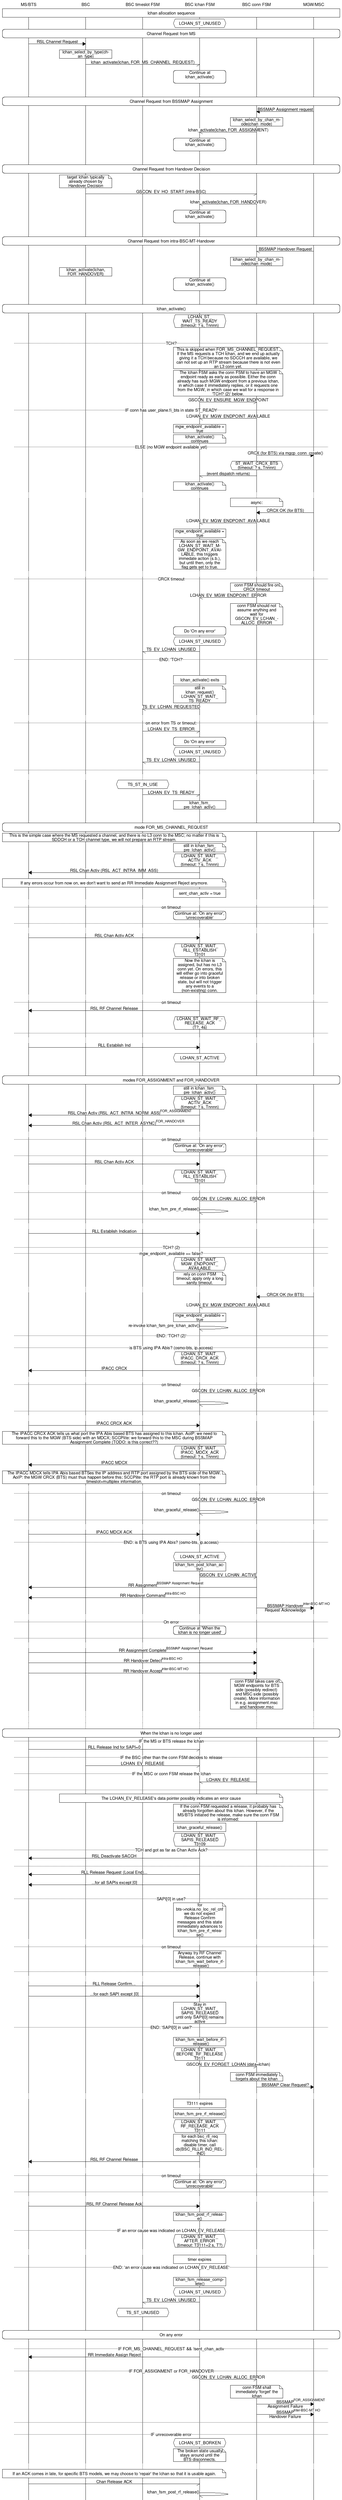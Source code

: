 msc {
	hscale=2;
	bts [label="MS/BTS"], bsc[label="BSC"], bsc_ts [label="BSC timeslot FSM"],
	bsc_lchan[label="BSC lchan FSM"], bsc_gscon[label="BSC conn FSM"],
	mgw_msc[label="MGW/MSC"];

	bts box mgw_msc [label="lchan allocation sequence"];
	bsc_lchan abox bsc_lchan [label="LCHAN_ST_UNUSED"];

	bts rbox mgw_msc [label="Channel Request from MS"];
	bts => bsc [label="RSL Channel Request"];
	bsc box bsc [label="lchan_select_by_type(chan_type)"];
	bsc -> bsc_lchan [label="lchan_activate(lchan, FOR_MS_CHANNEL_REQUEST)"];
	bsc_lchan rbox bsc_lchan [label="Continue at\nlchan_activate()\n"];
	|||;
	|||;

	bts rbox mgw_msc [label="Channel Request from BSSMAP Assignment"];
	bsc_gscon <= mgw_msc [label="BSSMAP Assignment request"];
	bsc_gscon box bsc_gscon [label="lchan_select_by_chan_mode(chan_mode)"];
	bsc_lchan <- bsc_gscon [label="lchan_activate(lchan, FOR_ASSIGNMENT)"];
	bsc_lchan rbox bsc_lchan [label="Continue at\nlchan_activate()\n"];
	|||;
	|||;

	bts rbox mgw_msc [label="Channel Request from Handover Decision"];
	bsc note bsc [label="target lchan typically already chosen by Handover Decision"];
	bsc -> bsc_gscon [label="GSCON_EV_HO_START (intra-BSC)"];
	bsc_lchan <- bsc_gscon [label="lchan_activate(lchan, FOR_HANDOVER)"];
	bsc_lchan rbox bsc_lchan [label="Continue at\nlchan_activate()\n"];
	|||;
	|||;

	bts rbox mgw_msc [label="Channel Request from intra-BSC-MT-Handover"];
	bsc_gscon <- mgw_msc [label="BSSMAP Handover Request"];
	bsc_gscon box bsc_gscon [label="lchan_select_by_chan_mode(chan_mode)"];
	bsc box bsc [label="lchan_activate(lchan, FOR_HANDOVER)"];
	bsc_lchan rbox bsc_lchan [label="Continue at\nlchan_activate()\n"];
	|||;
	|||;
	bts rbox mgw_msc [label="lchan_activate()"];
	bsc_lchan abox bsc_lchan [label="LCHAN_ST_\nWAIT_TS_READY\n(timeout: ? s, Tnnnn)"];
	|||;
	|||;
	--- [label="TCH?"];
	bsc_lchan note bsc_gscon [label="This is skipped when FOR_MS_CHANNEL_REQUEST. If the MS requests
		a TCH lchan, and we end up actually giving it a TCH because no SDCCH are available, we
		can not set up an RTP stream because there is not even an L3 conn yet."];
	bsc_lchan note bsc_gscon [label="The lchan FSM asks the conn FSM to have an MGW endpoint ready as
		early as possible. Either the conn already has such MGW endpoint from a previous lchan,
		in which case it immediately replies, or it requests one from the MGW, in which case we
		wait for a response in 'TCH? (2)' below."];
	bsc_lchan -> bsc_gscon [label="GSCON_EV_ENSURE_MGW_ENDPOINT"];
	--- [label="IF conn has user_plane.fi_bts in state ST_READY"];
	bsc_lchan <- bsc_gscon [label="LCHAN_EV_MGW_ENDPOINT_AVAILABLE"];
	bsc_lchan box bsc_lchan [label="mgw_endpoint_available = true"];
	bsc_lchan note bsc_lchan [label="lchan_activate() continues"];
	--- [label="ELSE (no MGW endpoint available yet)"];
	bsc_gscon => mgw_msc [label="CRCX (for BTS) via mgcp_conn_create()"];
	bsc_gscon abox bsc_gscon [label="ST_WAIT_CRCX_BTS\n(timeout: ? s, Tnnnn)"];
	bsc_lchan <- bsc_gscon [label="(event dispatch returns)"];
	bsc_lchan note bsc_lchan [label="lchan_activate() continues"];
	...;
	bsc_gscon note bsc_gscon [label="async:"];
	bsc_gscon <= mgw_msc [label="CRCX OK (for BTS)"];
	bsc_lchan <- bsc_gscon [label="LCHAN_EV_MGW_ENDPOINT_AVAILABLE"];
	bsc_lchan box bsc_lchan [label="mgw_endpoint_available = true"];
	bsc_lchan note bsc_lchan [label="As soon as we reach LCHAN_ST_WAIT_MGW_ENDPOINT_AVAILABLE, this triggers
		immedate action (s.b.), but until then, only the flag gets set to true."];
	...;
	--- [label="CRCX timeout"];
	bsc_gscon note bsc_gscon [label="conn FSM should fire on CRCX timeout"];
	bsc_lchan <- bsc_gscon [label="LCHAN_EV_MGW_ENDPOINT_ERROR"];
	bsc_gscon note bsc_gscon [label="conn FSM should not assume anything and wait for
		GSCON_EV_LCHAN_ALLOC_ERROR"];
	bsc_lchan rbox bsc_lchan [label="Do 'On any error'"];
	bsc_lchan abox bsc_lchan [label="LCHAN_ST_UNUSED"];
	bsc_ts <- bsc_lchan [label="TS_EV_LCHAN_UNUSED"];
	--- [label="END: 'TCH?'"];
	|||;
	|||;

	bsc_lchan box bsc_lchan [label="lchan_activate() exits"];
	bsc_lchan note bsc_lchan [label="still in\nlchan_request()\nLCHAN_ST_WAIT_\nTS_READY"];
	bsc_ts <- bsc_lchan [label="TS_EV_LCHAN_REQUESTED"];
	...;
	--- [label="on error from TS or timeout:"];
	bsc_ts -> bsc_lchan [label="LCHAN_EV_TS_ERROR"];
	bsc_lchan rbox bsc_lchan [label="Do 'On any error'"];
	bsc_lchan abox bsc_lchan [label="LCHAN_ST_UNUSED"];
	bsc_ts <- bsc_lchan [label="TS_EV_LCHAN_UNUSED"];
	---;
	...;
	bsc_ts abox bsc_ts [label="TS_ST_IN_USE"];
	bsc_ts -> bsc_lchan [label="LCHAN_EV_TS_READY"];
	bsc_lchan box bsc_lchan [label="lchan_fsm_\npre_lchan_activ()"];

	|||;
	|||;
	bts rbox mgw_msc [label="mode FOR_MS_CHANNEL_REQUEST"];
	bts note bsc_lchan [label="This is the simple case where the MS requested a channel, and there is no
		L3 conn to the MSC; no matter if this is SDDCH or a TCH channel type, we will not prepare
		an RTP stream."];

	bsc_lchan note bsc_lchan [label="still in lchan_fsm_\npre_lchan_activ()"];
	bsc_lchan abox bsc_lchan [label="LCHAN_ST_WAIT_\nACTIV_ACK\n(timeout: ? s, Tnnnn)"];
	bts <= bsc_lchan [label="RSL Chan Activ (RSL_ACT_INTRA_IMM_ASS)"];
	bts note bsc_lchan [label="If any errors occur from now on, we don't want to send an RR Immediate
		Assignment Reject anymore."];
	bsc_lchan box bsc_lchan [label="sent_chan_activ = true"];
	...;
	--- [label="on timeout"];
	bsc_lchan rbox bsc_lchan [label="Continue at: 'On any error', 'unrecoverable'"];
	---;
	...;
	bts => bsc_lchan [label="RSL Chan Activ ACK"];
	bsc_lchan abox bsc_lchan [label="LCHAN_ST_WAIT_\nRLL_ESTABLISH\nT3101"];
	bsc_lchan note bsc_lchan [label="Now the lchan is assigned, but has no L3 conn yet. On errors,
		this will either go into graceful release or into broken state, but will not trigger any
		events to a (non-existing) conn."];
	...;
	--- [label="on timeout"];
	bts <= bsc_lchan [label="RSL RF Channel Release"];
	bsc_lchan abox bsc_lchan [label="LCHAN_ST_WAIT_RF_RELEASE_ACK\n(T?, 4s)"];
	---;
	...;
	bts => bsc_lchan [label="RLL Establish Ind"];
	bsc_lchan abox bsc_lchan [label="LCHAN_ST_ACTIVE"];
	|||;
	|||;
	bts rbox mgw_msc [label="modes FOR_ASSIGNMENT and FOR_HANDOVER"];

	bsc_lchan note bsc_lchan [label="still in lchan_fsm_\npre_lchan_activ()"];
	bsc_lchan abox bsc_lchan [label="LCHAN_ST_WAIT_\nACTIV_ACK\n(timeout: ? s, Tnnnn)"];
	bts <= bsc_lchan [label="RSL Chan Activ (RSL_ACT_INTRA_NORM_ASS)",ID=FOR_ASSIGNMENT];
	bts <= bsc_lchan [label="RSL Chan Activ (RSL_ACT_INTER_ASYNC)",ID=FOR_HANDOVER];
	...;
	--- [label="on timeout"];
	bsc_lchan rbox bsc_lchan [label="Continue at: 'On any error', 'unrecoverable'"];
	---;
	bts => bsc_lchan [label="RSL Chan Activ ACK"];
	bsc_lchan abox bsc_lchan [label="LCHAN_ST_WAIT_\nRLL_ESTABLISH\nT3101"];
	...;
	--- [label="on timeout"];
	bsc_lchan -> bsc_gscon [label="GSCON_EV_LCHAN_ALLOC_ERROR"];
	bsc_lchan -> bsc_lchan [label="lchan_fsm_pre_rf_release()"];
	---;
	...;
	bts => bsc_lchan [label="RLL Establish Indication"];
	|||;

	--- [label="TCH? (2)"];
	--- [label="mgw_endpoint_available == false?"];
	bsc_lchan abox bsc_lchan [label="LCHAN_ST_WAIT_\nMGW_ENDPOINT_\nAVAILABLE"];
	bsc_lchan note bsc_lchan [label="rely on conn FSM timeout; apply only a long sanity timeout."];
	...;
	bsc_gscon <= mgw_msc [label="CRCX OK (for BTS)"];
	bsc_lchan <- bsc_gscon [label="LCHAN_EV_MGW_ENDPOINT_AVAILABLE"];
	bsc_lchan box bsc_lchan [label="mgw_endpoint_available = true"];
	bsc_lchan <- bsc_lchan [label="re-invoke lchan_fsm_pre_lchan_activ()"];
	--- [label="END: 'TCH? (2)'"];
	|||;

	--- [label="is BTS using IPA Abis? (osmo-bts, ip.access)"];
	bsc_lchan abox bsc_lchan [label="LCHAN_ST_WAIT_\nIPACC_CRCX_ACK\n(timeout: ? s, Tnnnn)"];
	bts <= bsc_lchan [label="IPACC CRCX"];
	...;
	--- [label="on timeout"];
	bsc_lchan -> bsc_gscon [label="GSCON_EV_LCHAN_ALLOC_ERROR"];
	bsc_lchan -> bsc_lchan [label="lchan_graceful_release()"];
	---;
	...;
	bts => bsc_lchan [label="IPACC CRCX ACK"];
	bts note bsc_lchan [label="The IPACC CRCX ACK tells us what port the IPA Abis based BTS has
		assigned to this lchan. AoIP: we need to forward this to the MGW (BTS side) with an MDCX;
		SCCPlite: we forward this to the MSC during BSSMAP Assignment Complete (TODO: is this
		correct??)"];
	bsc_lchan abox bsc_lchan [label="LCHAN_ST_WAIT_\nIPACC_MDCX_ACK\n(timeout: ? s, Tnnnn)"];
	bts <= bsc_lchan [label="IPACC MDCX"];
	bts note bsc_lchan [label="The IPACC MDCX tells IPA Abis based BTSes the IP address and RTP port
		assigned by the BTS side of the MGW. AoIP: the MGW CRCX (BTS) must thus happen before
		this; SCCPlite: the RTP port is already known from the timeslot+multiplex information."];
	...;
	--- [label="on timeout"];
	bsc_lchan -> bsc_gscon [label="GSCON_EV_LCHAN_ALLOC_ERROR"];
	bsc_lchan -> bsc_lchan [label="lchan_graceful_release()"];
	---;
	...;
	bts => bsc_lchan [label="IPACC MDCX ACK"];
	--- [label="END: is BTS using IPA Abis? (osmo-bts, ip.access)"];
	|||;
	bsc_lchan abox bsc_lchan [label="LCHAN_ST_ACTIVE"];
	bsc_lchan box bsc_lchan [label="lchan_fsm_post_lchan_activ()"];
	bsc_lchan -> bsc_gscon [label="GSCON_EV_LCHAN_ACTIVE"];
	bts <= bsc_gscon [label="RR Assignment",ID="BSSMAP Assignment Request"];
	bts <= bsc_gscon [label="RR Handover Command",ID="intra-BSC HO"];
	bsc_gscon => mgw_msc [label="BSSMAP Handover\nRequest Acknowledge",ID="inter-BSC-MT HO"];
	...;
	---[label="On error"];
	bsc_lchan rbox bsc_lchan [label="Continue at 'When the lchan is no longer used'"];
	---;
	...;

	bts => bsc_gscon [label="RR Assignment Complete",ID="BSSMAP Assignment Request"];
	bts => bsc_gscon [label="RR Handover Detect",ID="intra-BSC HO"];
	bts => bsc_gscon [label="RR Handover Accept",ID="inter-BSC-MT HO"];
	bsc_gscon note bsc_gscon [label="conn FSM takes care of MGW endpoints for BTS side (possibly
		redirect) and MSC side (possibly create). More information in e.g. assignment.msc and
		handover.msc"];

	...;
	...;
	...;

	bts rbox mgw_msc [label="When the lchan is no longer used"];
	--- [label="IF the MS or BTS release the lchan"];
	bts -> bsc_lchan [label="RLL Release Ind for SAPI=0"];
	--- [label="IF the BSC other than the conn FSM decides to release"];
	bsc -> bsc_lchan [label="LCHAN_EV_RELEASE"];
	--- [label="IF the MSC or conn FSM release the lchan"];
	bsc_lchan <- bsc_gscon [label="LCHAN_EV_RELEASE"];
	---;
	bsc note bsc_gscon [label="The LCHAN_EV_RELEASE's data pointer possibly indicates an error
		cause"];
	bsc_lchan note bsc_gscon [label="If the conn FSM requested a release, it probably has already
	forgotten about this lchan. However, if the MS/BTS initiated the release, make sure the conn FSM
	is informed:"];
	bsc_lchan box bsc_lchan [label="lchan_graceful_release()"];
	bsc_lchan abox bsc_lchan [label="LCHAN_ST_WAIT_\nSAPIS_RELEASED\nT3109"];
	--- [label="TCH and got as far as Chan Activ Ack?"];
	bts <= bsc_lchan [label="RSL Deactivate SACCH"];
	---;
	bts <= bsc_lchan [label="RLL Release Request (Local End)..."];
	bts <= bsc_lchan [label="...for all SAPIs except [0]"];
	|||;
	--- [label="SAPI[0] in use?"];
	bsc_lchan note bsc_lchan [label="for bts->nokia.no_loc_rel_cnf we do not expect Release Confirm
		messages and this state immediately advances to lchan_fsm_pre_rf_release()"];
	...;
	--- [label="on timeout"];
	bsc_lchan box bsc_lchan [label="Anyway try RF Channel Release, continue
		with lchan_fsm_wait_before_rf_release()"];
	---;
	...;
	bts => bsc_lchan [label="RLL Release Confirm..."];
	bts => bsc_lchan [label="...for each SAPI except [0]"];
	bsc_lchan box bsc_lchan [label="Stay in\nLCHAN_ST_WAIT_\nSAPIS_RELEASED\nuntil only SAPI[0] remains active"];
	--- [label="END: 'SAPI[0] in use?'"];
	|||;

	bsc_lchan box bsc_lchan [label="lchan_fsm_wait_before_rf_release()"];
	bsc_lchan abox bsc_lchan [label="LCHAN_ST_WAIT_\nBEFORE_RF_RELEASE\nT3111"];
	bsc_lchan -> bsc_gscon [label="GSCON_EV_FORGET_LCHAN (data=lchan)"];
	bsc_gscon note bsc_gscon [label="conn FSM immediately forgets about the lchan"];
	bsc_gscon => mgw_msc [label="BSSMAP Clear Request?"];
	...;
	bsc_lchan box bsc_lchan [label="T3111 expires"];
	bsc_lchan box bsc_lchan [label="lchan_fsm_pre_rf_release()"];
	bsc_lchan abox bsc_lchan [label="LCHAN_ST_WAIT_\nRF_RELEASE_ACK\nT3111"];
	bsc_lchan box bsc_lchan [label="for each bsc_rll_req matching this lchan: disable timer, call
		cb(BSC_RLLR_IND_REL_IND)"];
	bts <= bsc_lchan [label="RSL RF Channel Release"];
	...;
	--- [label="on timeout"];
	bsc_lchan rbox bsc_lchan [label="Continue at: 'On any error', 'unrecoverable'"];
	---;
	...;
	bts => bsc_lchan [label="RSL RF Channel Release Ack"];

	bsc_lchan box bsc_lchan [label="lchan_fsm_post_rf_release()"];
	|||;
	--- [label="IF an error cause was indicated on LCHAN_EV_RELEASE"];
	bsc_lchan abox bsc_lchan [label="LCHAN_ST_WAIT_\nAFTER_ERROR\n(timeout: T3111+2 s, T?)"];
	...;
	bsc_lchan box bsc_lchan [label="timer expires"];
	--- [label="END: 'an error cause was indicated on LCHAN_EV_RELEASE'"];
	|||;
	bsc_lchan box bsc_lchan [label="lchan_fsm_release_complete()"];
	bsc_lchan abox bsc_lchan [label="LCHAN_ST_UNUSED"];
	bsc_ts <- bsc_lchan [label="TS_EV_LCHAN_UNUSED"];
	bsc_ts abox bsc_ts [label="TS_ST_UNUSED"];
	|||;
	|||;

	bts rbox mgw_msc [label="On any error"];
	|||;
	--- [label="IF FOR_MS_CHANNEL_REQUEST && !sent_chan_activ"];
	bts <= bsc_lchan [label="RR Immediate Assign Reject"];
	|||;
	--- [label="IF FOR_ASSIGNMENT or FOR_HANDOVER"];
	bsc_lchan -> bsc_gscon [label="GSCON_EV_LCHAN_ALLOC_ERROR"];
	bsc_gscon note bsc_gscon [label="conn FSM shall immediately 'forget' the lchan"];
	bsc_gscon => mgw_msc [label="BSSMAP\nAssignment Failure",ID=FOR_ASSIGNMENT];
	bsc_gscon => mgw_msc [label="BSSMAP\nHandover Failure",ID="inter-BSC-MT HO"];
	---;
	|||;
	--- [label="IF unrecoverable error"];
	bsc_lchan abox bsc_lchan [label="LCHAN_ST_BORKEN"];
	bsc_lchan note bsc_lchan [label="The broken state usually stays around
		until the BTS disconnects."];
	...;
	bts note bsc_lchan [label="If an ACK comes in late, for specific BTS models, we may choose to
		'repair' the lchan so that it is usable again."];
	bts -> bsc_lchan [label="Chan Release ACK"];
	bsc_lchan -> bsc_lchan [label="lchan_fsm_post_rf_release()"];
}
